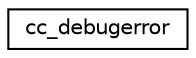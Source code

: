 digraph "Graphical Class Hierarchy"
{
 // LATEX_PDF_SIZE
  edge [fontname="Helvetica",fontsize="10",labelfontname="Helvetica",labelfontsize="10"];
  node [fontname="Helvetica",fontsize="10",shape=record];
  rankdir="LR";
  Node0 [label="cc_debugerror",height=0.2,width=0.4,color="black", fillcolor="white", style="filled",URL="$structcc__debugerror.html",tooltip=" "];
}
